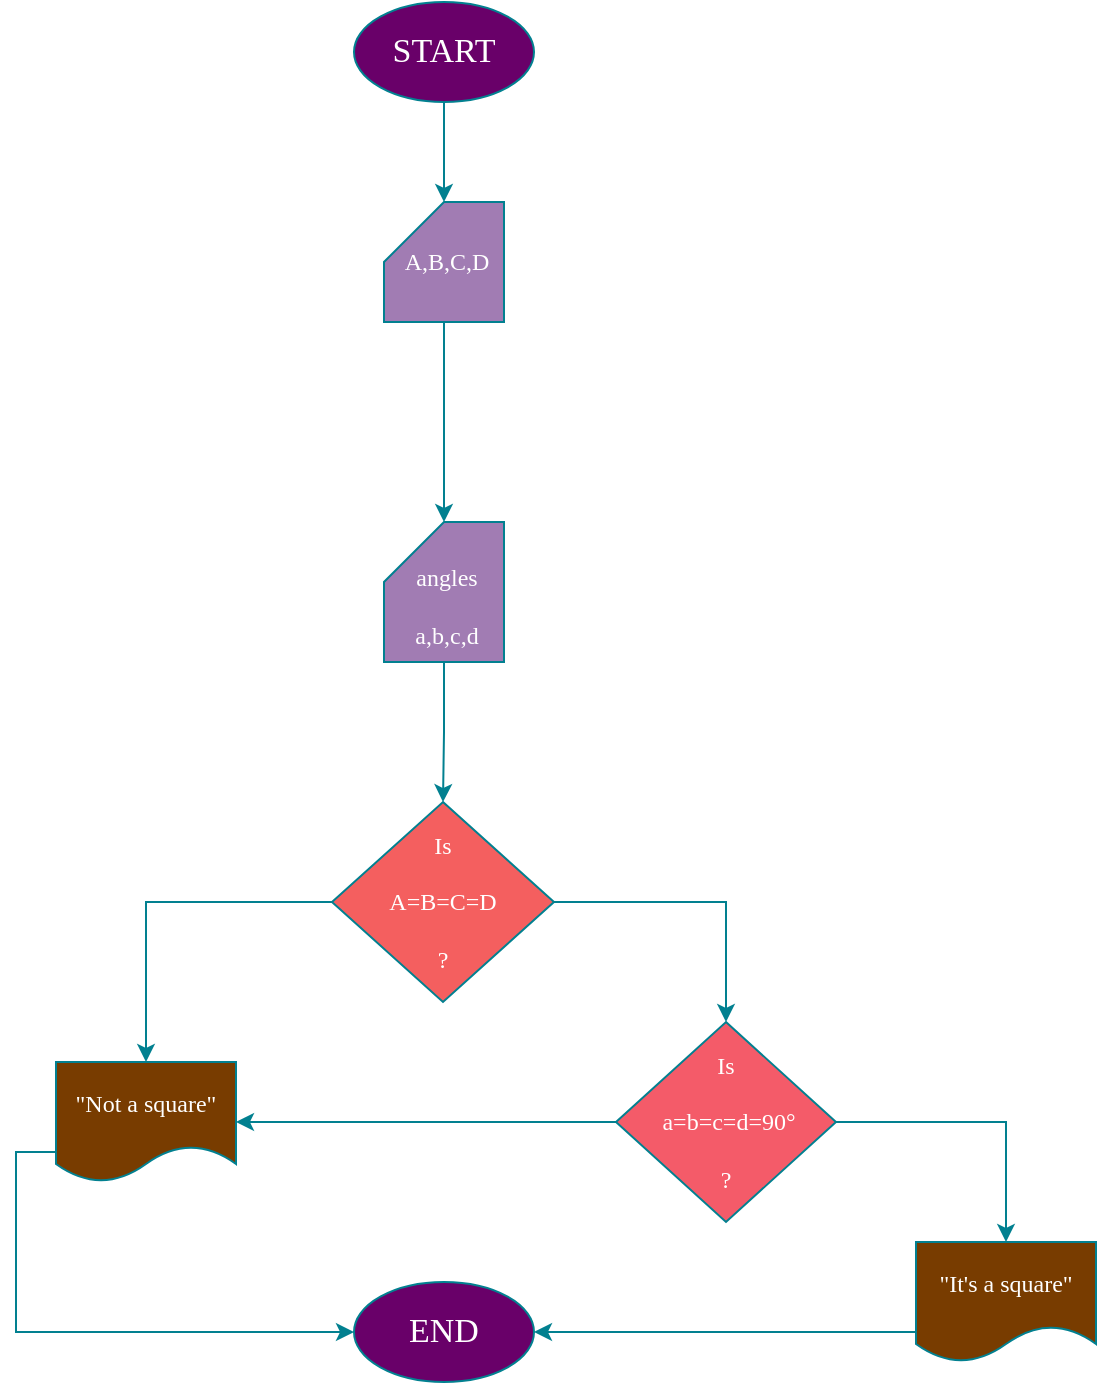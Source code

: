 <mxfile version="22.0.8" type="github">
  <diagram id="C5RBs43oDa-KdzZeNtuy" name="Page-1">
    <mxGraphModel dx="746" dy="455" grid="1" gridSize="10" guides="1" tooltips="1" connect="1" arrows="1" fold="1" page="1" pageScale="1" pageWidth="827" pageHeight="1169" math="0" shadow="0">
      <root>
        <mxCell id="WIyWlLk6GJQsqaUBKTNV-0" />
        <mxCell id="WIyWlLk6GJQsqaUBKTNV-1" parent="WIyWlLk6GJQsqaUBKTNV-0" />
        <mxCell id="y0n1fJsFoZS0WrOk_BVb-0" value="&lt;font face=&quot;Georgia&quot; style=&quot;font-size: 17px;&quot; color=&quot;#ffffff&quot;&gt;START&lt;/font&gt;" style="ellipse;whiteSpace=wrap;html=1;fillColor=#690069;labelBackgroundColor=none;strokeColor=#028090;fontColor=#E4FDE1;" vertex="1" parent="WIyWlLk6GJQsqaUBKTNV-1">
          <mxGeometry x="369" y="10" width="90" height="50" as="geometry" />
        </mxCell>
        <mxCell id="y0n1fJsFoZS0WrOk_BVb-8" style="edgeStyle=orthogonalEdgeStyle;rounded=0;orthogonalLoop=1;jettySize=auto;html=1;exitX=0.5;exitY=1;exitDx=0;exitDy=0;exitPerimeter=0;strokeColor=#028090;fontColor=#E4FDE1;fillColor=#F45B69;" edge="1" parent="WIyWlLk6GJQsqaUBKTNV-1" source="y0n1fJsFoZS0WrOk_BVb-3" target="y0n1fJsFoZS0WrOk_BVb-9">
          <mxGeometry relative="1" as="geometry">
            <mxPoint x="414" y="220" as="targetPoint" />
          </mxGeometry>
        </mxCell>
        <mxCell id="y0n1fJsFoZS0WrOk_BVb-3" value="&lt;font color=&quot;#ffffff&quot;&gt;&lt;font face=&quot;Tahoma&quot;&gt;&amp;nbsp;A,B,C,D&lt;/font&gt;&lt;br&gt;&lt;/font&gt;" style="shape=card;whiteSpace=wrap;html=1;strokeColor=#028090;fontColor=#E4FDE1;fillColor=#A17CB3;" vertex="1" parent="WIyWlLk6GJQsqaUBKTNV-1">
          <mxGeometry x="384" y="110" width="60" height="60" as="geometry" />
        </mxCell>
        <mxCell id="y0n1fJsFoZS0WrOk_BVb-6" style="edgeStyle=orthogonalEdgeStyle;rounded=0;orthogonalLoop=1;jettySize=auto;html=1;exitX=0.5;exitY=1;exitDx=0;exitDy=0;strokeColor=#028090;fontColor=#E4FDE1;fillColor=#F45B69;" edge="1" parent="WIyWlLk6GJQsqaUBKTNV-1" source="y0n1fJsFoZS0WrOk_BVb-0" target="y0n1fJsFoZS0WrOk_BVb-0">
          <mxGeometry relative="1" as="geometry" />
        </mxCell>
        <mxCell id="y0n1fJsFoZS0WrOk_BVb-7" style="edgeStyle=orthogonalEdgeStyle;rounded=0;orthogonalLoop=1;jettySize=auto;html=1;exitX=0.5;exitY=1;exitDx=0;exitDy=0;entryX=0;entryY=0;entryDx=30;entryDy=0;entryPerimeter=0;strokeColor=#028090;fontColor=#E4FDE1;fillColor=#F45B69;" edge="1" parent="WIyWlLk6GJQsqaUBKTNV-1" source="y0n1fJsFoZS0WrOk_BVb-0" target="y0n1fJsFoZS0WrOk_BVb-3">
          <mxGeometry relative="1" as="geometry" />
        </mxCell>
        <mxCell id="y0n1fJsFoZS0WrOk_BVb-10" style="edgeStyle=orthogonalEdgeStyle;rounded=0;orthogonalLoop=1;jettySize=auto;html=1;exitX=0.5;exitY=1;exitDx=0;exitDy=0;exitPerimeter=0;strokeColor=#028090;fontColor=#E4FDE1;fillColor=#F45B69;" edge="1" parent="WIyWlLk6GJQsqaUBKTNV-1" source="y0n1fJsFoZS0WrOk_BVb-9" target="y0n1fJsFoZS0WrOk_BVb-11">
          <mxGeometry relative="1" as="geometry">
            <mxPoint x="414" y="400" as="targetPoint" />
          </mxGeometry>
        </mxCell>
        <mxCell id="y0n1fJsFoZS0WrOk_BVb-9" value="&lt;font face=&quot;Tahoma&quot; color=&quot;#ffffff&quot;&gt;&lt;br&gt;&amp;nbsp;angles&lt;br&gt;&lt;br&gt;&amp;nbsp;a,b,c,d&lt;/font&gt;" style="shape=card;whiteSpace=wrap;html=1;strokeColor=#028090;fontColor=#E4FDE1;fillColor=#A17CB3;" vertex="1" parent="WIyWlLk6GJQsqaUBKTNV-1">
          <mxGeometry x="384" y="270" width="60" height="70" as="geometry" />
        </mxCell>
        <mxCell id="y0n1fJsFoZS0WrOk_BVb-12" style="edgeStyle=orthogonalEdgeStyle;rounded=0;orthogonalLoop=1;jettySize=auto;html=1;exitX=1;exitY=0.5;exitDx=0;exitDy=0;strokeColor=#028090;fontColor=#E4FDE1;fillColor=#F45B69;" edge="1" parent="WIyWlLk6GJQsqaUBKTNV-1" source="y0n1fJsFoZS0WrOk_BVb-11" target="y0n1fJsFoZS0WrOk_BVb-13">
          <mxGeometry relative="1" as="geometry">
            <mxPoint x="530" y="530" as="targetPoint" />
          </mxGeometry>
        </mxCell>
        <mxCell id="y0n1fJsFoZS0WrOk_BVb-14" style="edgeStyle=orthogonalEdgeStyle;rounded=0;orthogonalLoop=1;jettySize=auto;html=1;exitX=0;exitY=0.5;exitDx=0;exitDy=0;strokeColor=#028090;fontColor=#E4FDE1;fillColor=#F45B69;" edge="1" parent="WIyWlLk6GJQsqaUBKTNV-1" source="y0n1fJsFoZS0WrOk_BVb-11" target="y0n1fJsFoZS0WrOk_BVb-15">
          <mxGeometry relative="1" as="geometry">
            <mxPoint x="260" y="520" as="targetPoint" />
          </mxGeometry>
        </mxCell>
        <mxCell id="y0n1fJsFoZS0WrOk_BVb-11" value="&lt;font face=&quot;Tahoma&quot; color=&quot;#ffffff&quot;&gt;Is&lt;br&gt;&lt;br&gt;A=B=C=D&lt;br&gt;&lt;br&gt;?&lt;/font&gt;" style="rhombus;whiteSpace=wrap;html=1;strokeColor=#028090;fontColor=#E4FDE1;fillColor=#F45F5F;" vertex="1" parent="WIyWlLk6GJQsqaUBKTNV-1">
          <mxGeometry x="358" y="410" width="111" height="100" as="geometry" />
        </mxCell>
        <mxCell id="y0n1fJsFoZS0WrOk_BVb-17" style="edgeStyle=orthogonalEdgeStyle;rounded=0;orthogonalLoop=1;jettySize=auto;html=1;exitX=1;exitY=0.5;exitDx=0;exitDy=0;strokeColor=#028090;fontColor=#E4FDE1;fillColor=#F45B69;" edge="1" parent="WIyWlLk6GJQsqaUBKTNV-1" source="y0n1fJsFoZS0WrOk_BVb-13" target="y0n1fJsFoZS0WrOk_BVb-18">
          <mxGeometry relative="1" as="geometry">
            <mxPoint x="700" y="640" as="targetPoint" />
          </mxGeometry>
        </mxCell>
        <mxCell id="y0n1fJsFoZS0WrOk_BVb-20" style="edgeStyle=orthogonalEdgeStyle;rounded=0;orthogonalLoop=1;jettySize=auto;html=1;exitX=0;exitY=0.5;exitDx=0;exitDy=0;entryX=1;entryY=0.5;entryDx=0;entryDy=0;strokeColor=#028090;fontColor=#E4FDE1;fillColor=#F45B69;" edge="1" parent="WIyWlLk6GJQsqaUBKTNV-1" source="y0n1fJsFoZS0WrOk_BVb-13" target="y0n1fJsFoZS0WrOk_BVb-15">
          <mxGeometry relative="1" as="geometry" />
        </mxCell>
        <mxCell id="y0n1fJsFoZS0WrOk_BVb-13" value="&lt;font face=&quot;Tahoma&quot; color=&quot;#ffffff&quot;&gt;Is&lt;br&gt;&lt;br&gt;&amp;nbsp;a=b=c=d=90°&lt;br&gt;&lt;br&gt;?&lt;/font&gt;" style="rhombus;whiteSpace=wrap;html=1;strokeColor=#028090;fontColor=#E4FDE1;fillColor=#F45B69;" vertex="1" parent="WIyWlLk6GJQsqaUBKTNV-1">
          <mxGeometry x="500" y="520" width="110" height="100" as="geometry" />
        </mxCell>
        <mxCell id="y0n1fJsFoZS0WrOk_BVb-22" style="edgeStyle=orthogonalEdgeStyle;rounded=0;orthogonalLoop=1;jettySize=auto;html=1;exitX=0;exitY=0.75;exitDx=0;exitDy=0;strokeColor=#028090;fontColor=#E4FDE1;fillColor=#F45B69;entryX=0;entryY=0.5;entryDx=0;entryDy=0;" edge="1" parent="WIyWlLk6GJQsqaUBKTNV-1" source="y0n1fJsFoZS0WrOk_BVb-15" target="y0n1fJsFoZS0WrOk_BVb-23">
          <mxGeometry relative="1" as="geometry">
            <mxPoint x="200" y="640" as="targetPoint" />
          </mxGeometry>
        </mxCell>
        <mxCell id="y0n1fJsFoZS0WrOk_BVb-15" value="&lt;font face=&quot;Tahoma&quot; color=&quot;#ffffff&quot;&gt;&quot;Not a square&quot;&lt;/font&gt;" style="shape=document;whiteSpace=wrap;html=1;boundedLbl=1;strokeColor=#028090;fontColor=#E4FDE1;fillColor=#783C00;" vertex="1" parent="WIyWlLk6GJQsqaUBKTNV-1">
          <mxGeometry x="220" y="540" width="90" height="60" as="geometry" />
        </mxCell>
        <mxCell id="y0n1fJsFoZS0WrOk_BVb-21" style="edgeStyle=orthogonalEdgeStyle;rounded=0;orthogonalLoop=1;jettySize=auto;html=1;exitX=0;exitY=0.75;exitDx=0;exitDy=0;strokeColor=#028090;fontColor=#E4FDE1;fillColor=#F45B69;" edge="1" parent="WIyWlLk6GJQsqaUBKTNV-1" source="y0n1fJsFoZS0WrOk_BVb-18" target="y0n1fJsFoZS0WrOk_BVb-23">
          <mxGeometry relative="1" as="geometry">
            <mxPoint x="470" y="675" as="targetPoint" />
          </mxGeometry>
        </mxCell>
        <mxCell id="y0n1fJsFoZS0WrOk_BVb-18" value="&lt;font face=&quot;Tahoma&quot; color=&quot;#ffffff&quot;&gt;&quot;It&#39;s a square&quot;&lt;/font&gt;" style="shape=document;whiteSpace=wrap;html=1;boundedLbl=1;strokeColor=#028090;fontColor=#E4FDE1;fillColor=#783C00;" vertex="1" parent="WIyWlLk6GJQsqaUBKTNV-1">
          <mxGeometry x="650" y="630" width="90" height="60" as="geometry" />
        </mxCell>
        <mxCell id="y0n1fJsFoZS0WrOk_BVb-23" value="&lt;font face=&quot;Georgia&quot; style=&quot;font-size: 17px;&quot; color=&quot;#ffffff&quot;&gt;END&lt;/font&gt;" style="ellipse;whiteSpace=wrap;html=1;fillColor=#690069;labelBackgroundColor=none;strokeColor=#028090;fontColor=#E4FDE1;" vertex="1" parent="WIyWlLk6GJQsqaUBKTNV-1">
          <mxGeometry x="369" y="650" width="90" height="50" as="geometry" />
        </mxCell>
      </root>
    </mxGraphModel>
  </diagram>
</mxfile>
